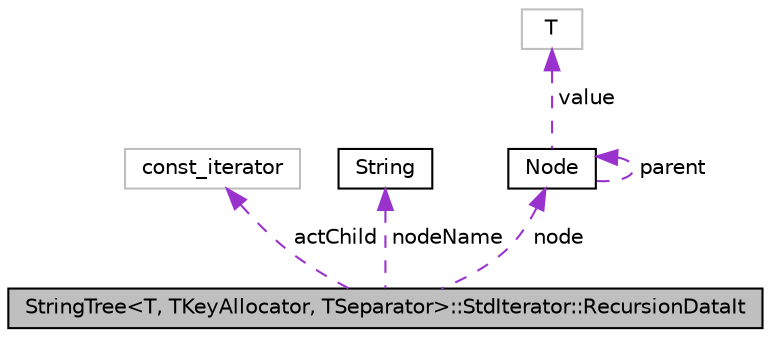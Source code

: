 digraph "StringTree&lt;T, TKeyAllocator, TSeparator&gt;::StdIterator::RecursionDataIt"
{
  edge [fontname="Helvetica",fontsize="10",labelfontname="Helvetica",labelfontsize="10"];
  node [fontname="Helvetica",fontsize="10",shape=record];
  Node1 [label="StringTree\<T, TKeyAllocator, TSeparator\>::StdIterator::RecursionDataIt",height=0.2,width=0.4,color="black", fillcolor="grey75", style="filled", fontcolor="black"];
  Node2 -> Node1 [dir="back",color="darkorchid3",fontsize="10",style="dashed",label=" actChild" ,fontname="Helvetica"];
  Node3 -> Node1 [dir="back",color="darkorchid3",fontsize="10",style="dashed",label=" nodeName" ,fontname="Helvetica"];
  Node4 -> Node1 [dir="back",color="darkorchid3",fontsize="10",style="dashed",label=" node" ,fontname="Helvetica"];
  Node4 -> Node4 [dir="back",color="darkorchid3",fontsize="10",style="dashed",label=" parent" ,fontname="Helvetica"];
  Node5 -> Node4 [dir="back",color="darkorchid3",fontsize="10",style="dashed",label=" value" ,fontname="Helvetica"];
  Node2 [label="const_iterator",height=0.2,width=0.4,color="grey75", fillcolor="white", style="filled",tooltip="STL iterator class. "];
  Node3 [label="String",height=0.2,width=0.4,color="black", fillcolor="white", style="filled",URL="$classaworx_1_1lib_1_1strings_1_1String.html"];
  Node4 [label="Node",height=0.2,width=0.4,color="black", fillcolor="white", style="filled",URL="$structaworx_1_1lib_1_1util_1_1StringTree_1_1Node.html"];
  Node5 [label="T",height=0.2,width=0.4,color="grey75", fillcolor="white", style="filled"];
}

